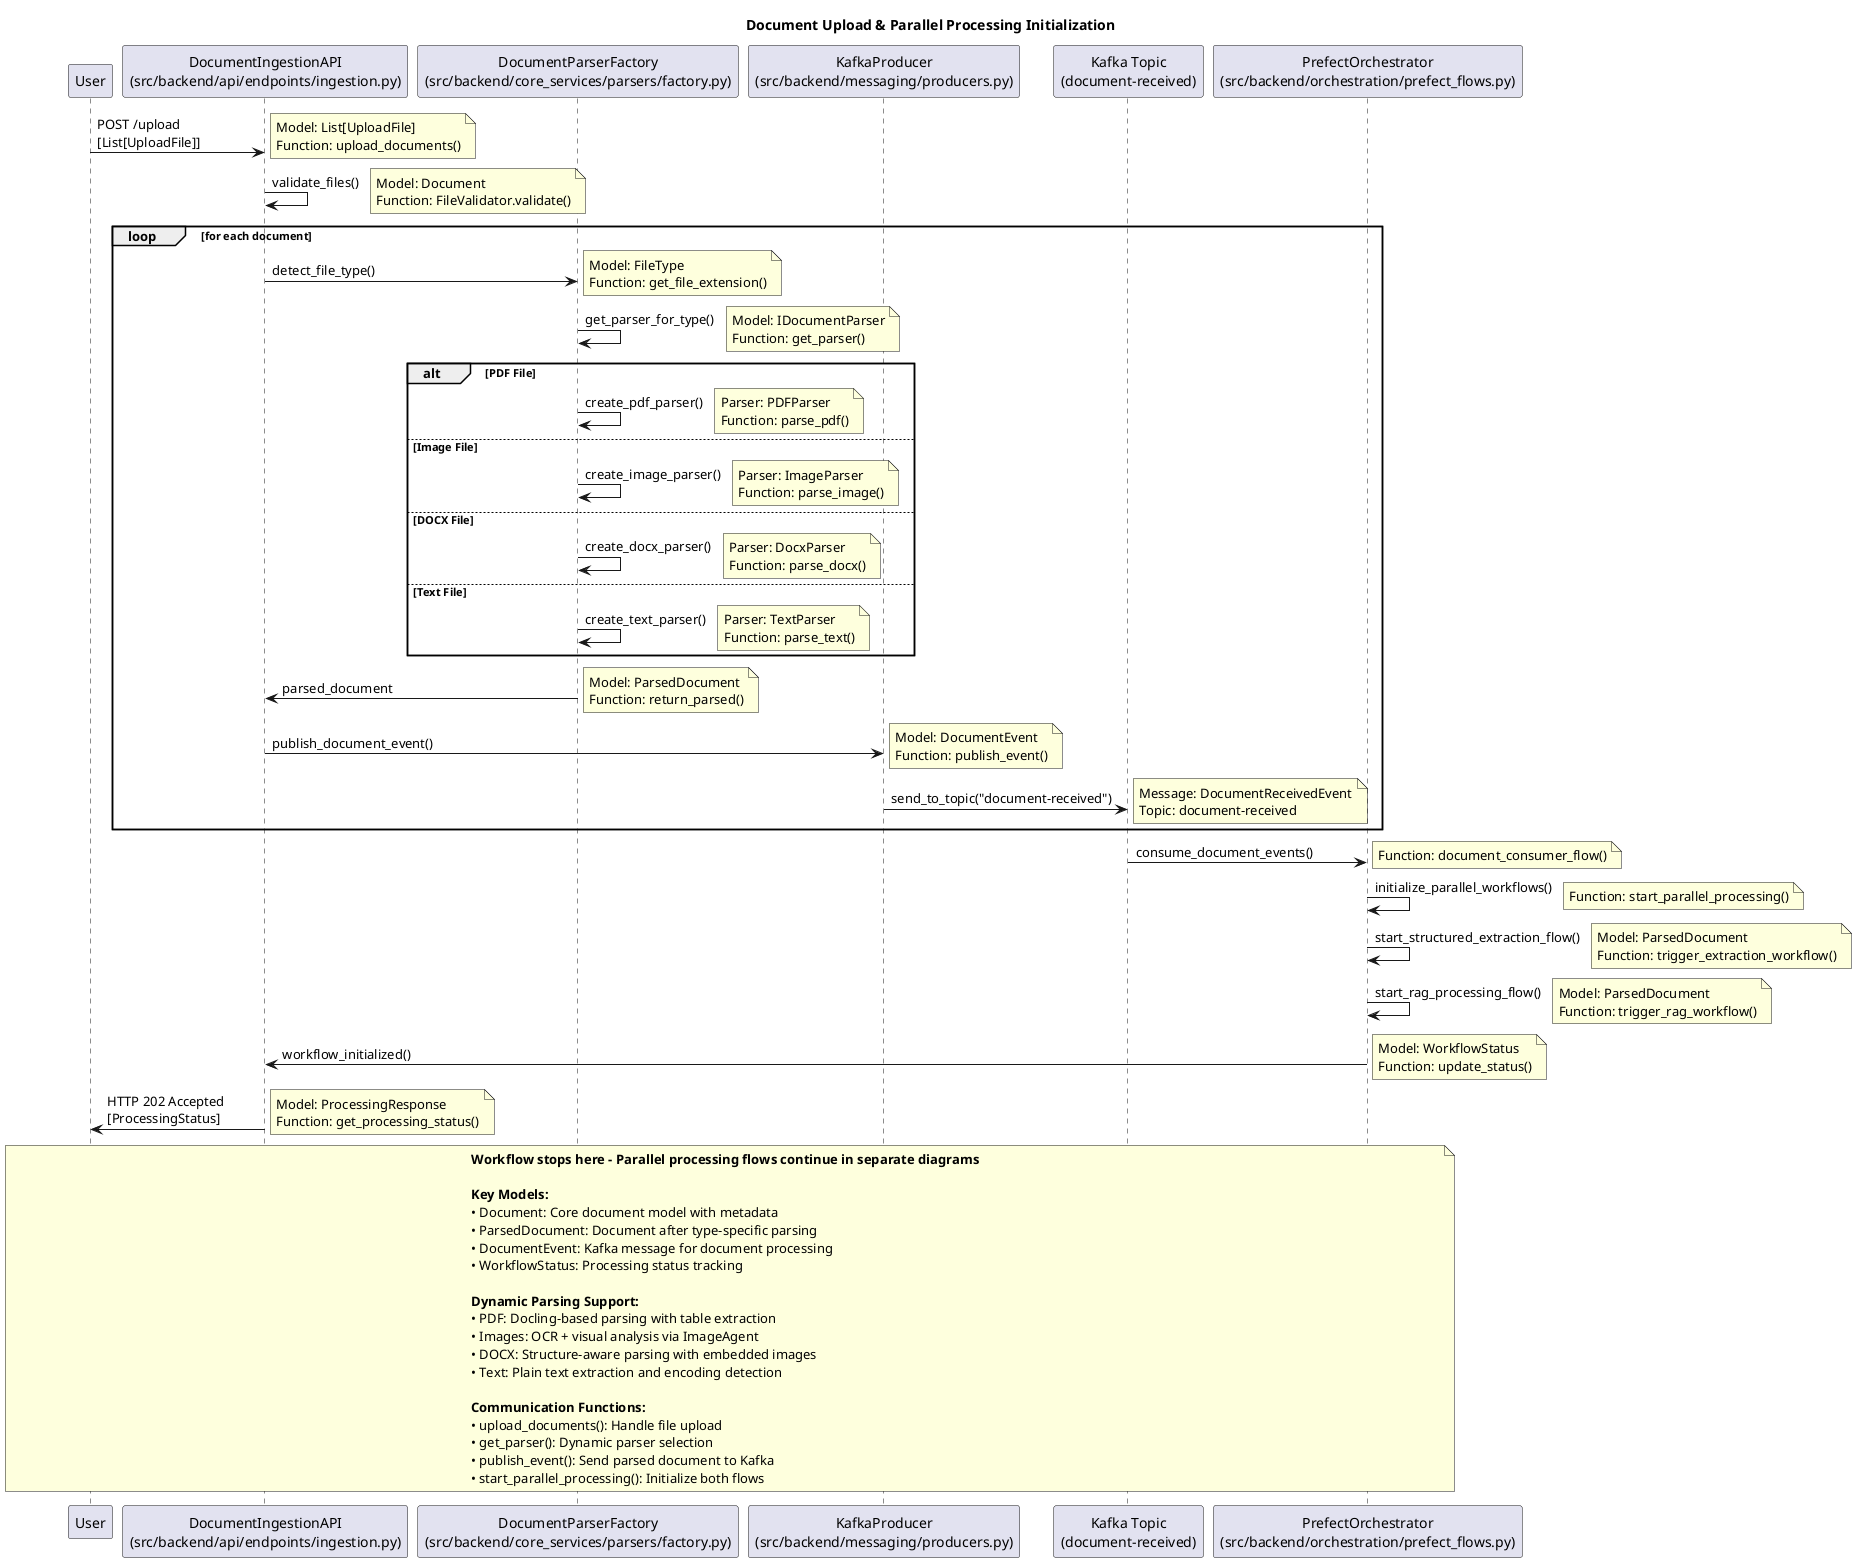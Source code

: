 @startuml workflow_upload_processing
title Document Upload & Parallel Processing Initialization

' Define participants with file paths
participant "User" as user
participant "DocumentIngestionAPI\n(src/backend/api/endpoints/ingestion.py)" as api
participant "DocumentParserFactory\n(src/backend/core_services/parsers/factory.py)" as parser_factory
participant "KafkaProducer\n(src/backend/messaging/producers.py)" as producer
participant "Kafka Topic\n(document-received)" as kafka
participant "PrefectOrchestrator\n(src/backend/orchestration/prefect_flows.py)" as prefect

' Workflow steps
user -> api : POST /upload\n[List[UploadFile]]
note right : Model: List[UploadFile]\nFunction: upload_documents()

api -> api : validate_files()
note right : Model: Document\nFunction: FileValidator.validate()

loop for each document
    api -> parser_factory : detect_file_type()
    note right : Model: FileType\nFunction: get_file_extension()
    
    parser_factory -> parser_factory : get_parser_for_type()
    note right : Model: IDocumentParser\nFunction: get_parser()
    
    alt PDF File
        parser_factory -> parser_factory : create_pdf_parser()
        note right : Parser: PDFParser\nFunction: parse_pdf()
    else Image File  
        parser_factory -> parser_factory : create_image_parser()
        note right : Parser: ImageParser\nFunction: parse_image()
    else DOCX File
        parser_factory -> parser_factory : create_docx_parser()
        note right : Parser: DocxParser\nFunction: parse_docx()
    else Text File
        parser_factory -> parser_factory : create_text_parser()
        note right : Parser: TextParser\nFunction: parse_text()
    end
    
    parser_factory -> api : parsed_document
    note right : Model: ParsedDocument\nFunction: return_parsed()
    
    api -> producer : publish_document_event()
    note right : Model: DocumentEvent\nFunction: publish_event()
    
    producer -> kafka : send_to_topic("document-received")
    note right : Message: DocumentReceivedEvent\nTopic: document-received
end

kafka -> prefect : consume_document_events()
note right : Function: document_consumer_flow()

prefect -> prefect : initialize_parallel_workflows()
note right : Function: start_parallel_processing()

' Parallel initialization split
prefect -> prefect : start_structured_extraction_flow()
note right : Model: ParsedDocument\nFunction: trigger_extraction_workflow()

prefect -> prefect : start_rag_processing_flow()
note right : Model: ParsedDocument\nFunction: trigger_rag_workflow()

prefect -> api : workflow_initialized()
note right : Model: WorkflowStatus\nFunction: update_status()

api -> user : HTTP 202 Accepted\n[ProcessingStatus]
note right : Model: ProcessingResponse\nFunction: get_processing_status()

note over user, prefect
    **Workflow stops here - Parallel processing flows continue in separate diagrams**
    
    **Key Models:**
    • Document: Core document model with metadata
    • ParsedDocument: Document after type-specific parsing
    • DocumentEvent: Kafka message for document processing
    • WorkflowStatus: Processing status tracking
    
    **Dynamic Parsing Support:**
    • PDF: Docling-based parsing with table extraction
    • Images: OCR + visual analysis via ImageAgent
    • DOCX: Structure-aware parsing with embedded images
    • Text: Plain text extraction and encoding detection
    
    **Communication Functions:**
    • upload_documents(): Handle file upload
    • get_parser(): Dynamic parser selection
    • publish_event(): Send parsed document to Kafka
    • start_parallel_processing(): Initialize both flows
end note

@enduml